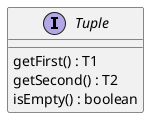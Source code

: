 @startuml
skinparam classAttributeIconSize 0
interface Tuple{
getFirst() : T1
getSecond() : T2
isEmpty() : boolean
}
@enduml